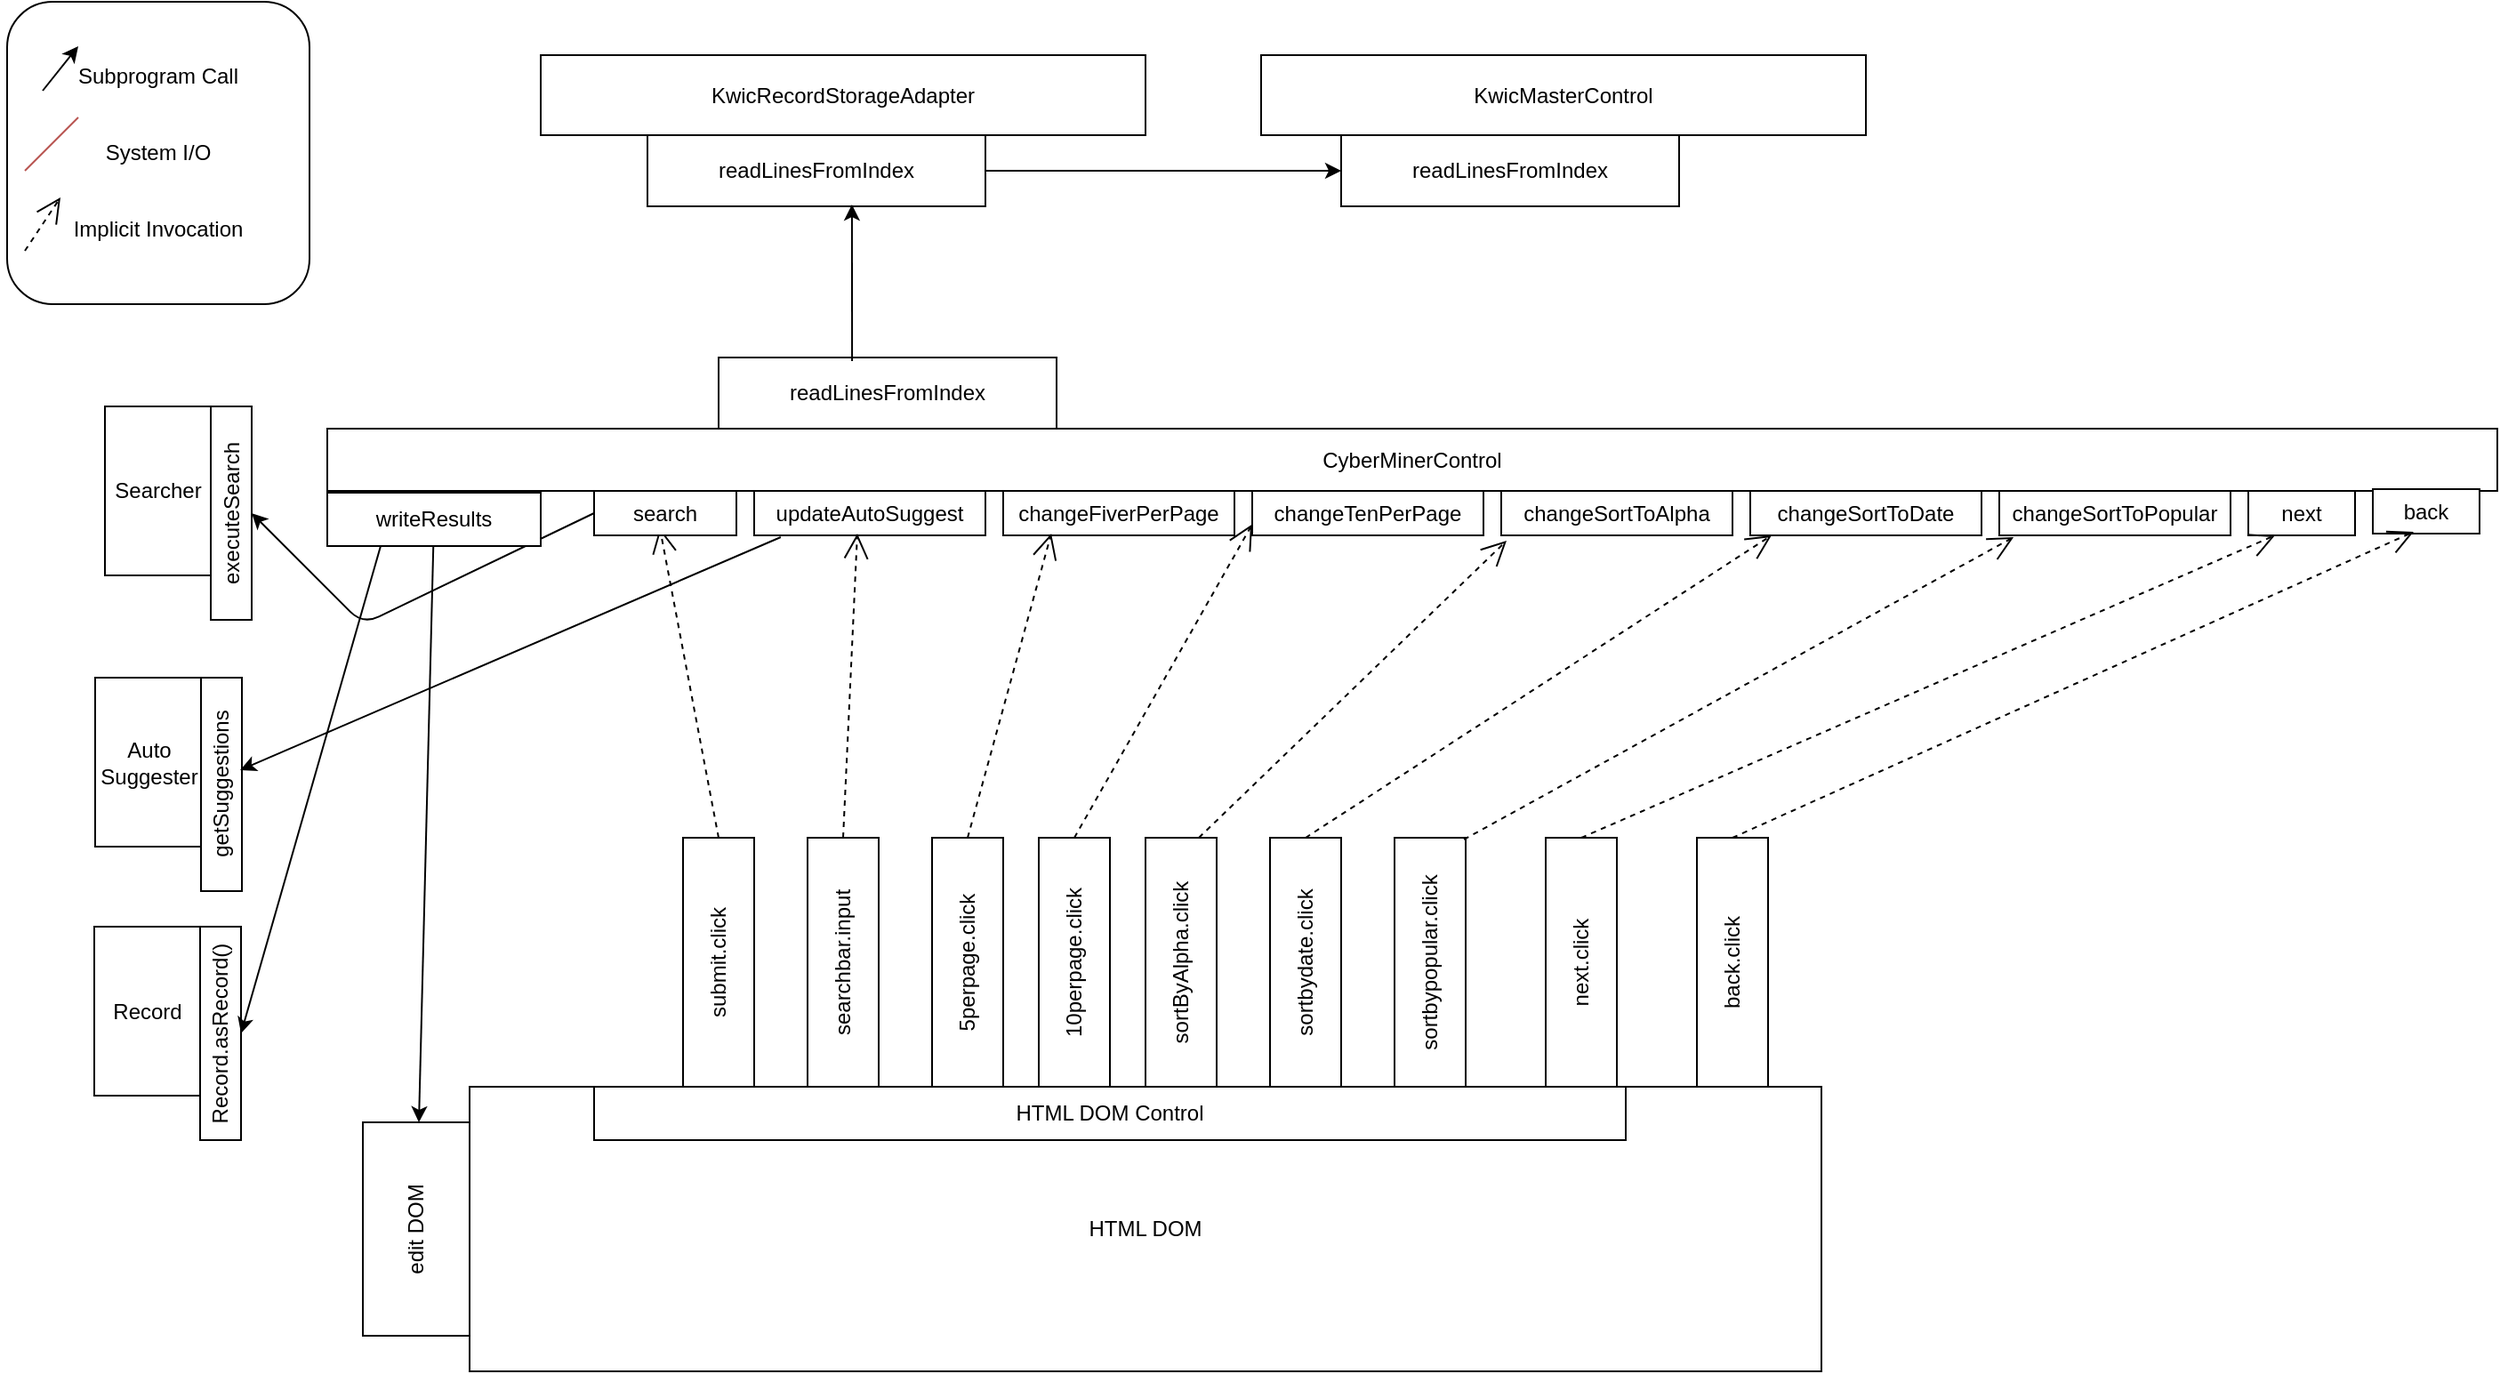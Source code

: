 <mxfile version="12.3.5" type="github" pages="1">
  <diagram id="KJq-rviZduDNF2qRuEym" name="Page-1">
    <mxGraphModel dx="1860" dy="782" grid="1" gridSize="10" guides="1" tooltips="1" connect="1" arrows="1" fold="1" page="1" pageScale="1" pageWidth="1600" pageHeight="1200" math="0" shadow="0">
      <root>
        <mxCell id="0"/>
        <mxCell id="1" parent="0"/>
        <mxCell id="HSlESZ4G94i-QzGAAVmZ-42" value="HTML DOM" style="rounded=0;whiteSpace=wrap;html=1;" vertex="1" parent="1">
          <mxGeometry x="320" y="630" width="760" height="160" as="geometry"/>
        </mxCell>
        <mxCell id="HSlESZ4G94i-QzGAAVmZ-2" value="Subprogram Call&lt;br&gt;&lt;br&gt;&lt;br&gt;System I/O&lt;br&gt;&lt;br&gt;&lt;br&gt;Implicit Invocation" style="rounded=1;whiteSpace=wrap;html=1;" vertex="1" parent="1">
          <mxGeometry x="60" y="20" width="170" height="170" as="geometry"/>
        </mxCell>
        <mxCell id="HSlESZ4G94i-QzGAAVmZ-3" value="" style="endArrow=classic;html=1;" edge="1" parent="1">
          <mxGeometry width="50" height="50" relative="1" as="geometry">
            <mxPoint x="80" y="70" as="sourcePoint"/>
            <mxPoint x="100" y="45" as="targetPoint"/>
          </mxGeometry>
        </mxCell>
        <mxCell id="HSlESZ4G94i-QzGAAVmZ-4" value="" style="endArrow=none;html=1;fillColor=#f8cecc;strokeColor=#b85450;endSize=9;startSize=9;" edge="1" parent="1">
          <mxGeometry width="50" height="50" relative="1" as="geometry">
            <mxPoint x="70" y="115" as="sourcePoint"/>
            <mxPoint x="100" y="85" as="targetPoint"/>
          </mxGeometry>
        </mxCell>
        <mxCell id="HSlESZ4G94i-QzGAAVmZ-7" value="" style="endArrow=open;endSize=12;dashed=1;html=1;" edge="1" parent="1">
          <mxGeometry width="160" relative="1" as="geometry">
            <mxPoint x="70" y="160" as="sourcePoint"/>
            <mxPoint x="90" y="130" as="targetPoint"/>
          </mxGeometry>
        </mxCell>
        <mxCell id="HSlESZ4G94i-QzGAAVmZ-8" value="CyberMinerControl" style="rounded=0;whiteSpace=wrap;html=1;" vertex="1" parent="1">
          <mxGeometry x="240" y="260" width="1220" height="35" as="geometry"/>
        </mxCell>
        <mxCell id="HSlESZ4G94i-QzGAAVmZ-9" value="HTML DOM Control" style="rounded=0;whiteSpace=wrap;html=1;" vertex="1" parent="1">
          <mxGeometry x="390" y="630" width="580" height="30" as="geometry"/>
        </mxCell>
        <mxCell id="HSlESZ4G94i-QzGAAVmZ-10" value="submit.click" style="rounded=0;whiteSpace=wrap;html=1;rotation=-90;" vertex="1" parent="1">
          <mxGeometry x="390" y="540" width="140" height="40" as="geometry"/>
        </mxCell>
        <mxCell id="HSlESZ4G94i-QzGAAVmZ-11" value="searchbar.input" style="rounded=0;whiteSpace=wrap;html=1;rotation=-90;" vertex="1" parent="1">
          <mxGeometry x="460" y="540" width="140" height="40" as="geometry"/>
        </mxCell>
        <mxCell id="HSlESZ4G94i-QzGAAVmZ-12" value="5perpage.click" style="rounded=0;whiteSpace=wrap;html=1;rotation=-90;" vertex="1" parent="1">
          <mxGeometry x="530" y="540" width="140" height="40" as="geometry"/>
        </mxCell>
        <mxCell id="HSlESZ4G94i-QzGAAVmZ-13" value="10perpage.click" style="rounded=0;whiteSpace=wrap;html=1;rotation=-90;" vertex="1" parent="1">
          <mxGeometry x="590" y="540" width="140" height="40" as="geometry"/>
        </mxCell>
        <mxCell id="HSlESZ4G94i-QzGAAVmZ-14" value="sortByAlpha.click" style="rounded=0;whiteSpace=wrap;html=1;rotation=-90;" vertex="1" parent="1">
          <mxGeometry x="650" y="540" width="140" height="40" as="geometry"/>
        </mxCell>
        <mxCell id="HSlESZ4G94i-QzGAAVmZ-15" value="sortbydate.click" style="rounded=0;whiteSpace=wrap;html=1;rotation=-90;" vertex="1" parent="1">
          <mxGeometry x="720" y="540" width="140" height="40" as="geometry"/>
        </mxCell>
        <mxCell id="HSlESZ4G94i-QzGAAVmZ-16" value="sortbypopular.click" style="rounded=0;whiteSpace=wrap;html=1;rotation=-90;" vertex="1" parent="1">
          <mxGeometry x="790" y="540" width="140" height="40" as="geometry"/>
        </mxCell>
        <mxCell id="HSlESZ4G94i-QzGAAVmZ-17" value="" style="endArrow=open;endSize=12;dashed=1;html=1;entryX=0.462;entryY=0.833;entryDx=0;entryDy=0;entryPerimeter=0;" edge="1" parent="1" target="HSlESZ4G94i-QzGAAVmZ-18">
          <mxGeometry width="160" relative="1" as="geometry">
            <mxPoint x="460" y="490" as="sourcePoint"/>
            <mxPoint x="470" y="290" as="targetPoint"/>
          </mxGeometry>
        </mxCell>
        <mxCell id="HSlESZ4G94i-QzGAAVmZ-18" value="search" style="rounded=0;whiteSpace=wrap;html=1;rotation=0;" vertex="1" parent="1">
          <mxGeometry x="390" y="295" width="80" height="25" as="geometry"/>
        </mxCell>
        <mxCell id="HSlESZ4G94i-QzGAAVmZ-21" value="KwicRecordStorageAdapter" style="rounded=0;whiteSpace=wrap;html=1;" vertex="1" parent="1">
          <mxGeometry x="360" y="50" width="340" height="45" as="geometry"/>
        </mxCell>
        <mxCell id="HSlESZ4G94i-QzGAAVmZ-22" value="updateAutoSuggest" style="rounded=0;whiteSpace=wrap;html=1;rotation=0;" vertex="1" parent="1">
          <mxGeometry x="480" y="295" width="130" height="25" as="geometry"/>
        </mxCell>
        <mxCell id="HSlESZ4G94i-QzGAAVmZ-23" value="changeFiverPerPage" style="rounded=0;whiteSpace=wrap;html=1;rotation=0;" vertex="1" parent="1">
          <mxGeometry x="620" y="295" width="130" height="25" as="geometry"/>
        </mxCell>
        <mxCell id="HSlESZ4G94i-QzGAAVmZ-24" value="changeTenPerPage" style="rounded=0;whiteSpace=wrap;html=1;rotation=0;" vertex="1" parent="1">
          <mxGeometry x="760" y="295" width="130" height="25" as="geometry"/>
        </mxCell>
        <mxCell id="HSlESZ4G94i-QzGAAVmZ-25" value="changeSortToAlpha" style="rounded=0;whiteSpace=wrap;html=1;rotation=0;" vertex="1" parent="1">
          <mxGeometry x="900" y="295" width="130" height="25" as="geometry"/>
        </mxCell>
        <mxCell id="HSlESZ4G94i-QzGAAVmZ-26" value="changeSortToDate" style="rounded=0;whiteSpace=wrap;html=1;rotation=0;" vertex="1" parent="1">
          <mxGeometry x="1040" y="295" width="130" height="25" as="geometry"/>
        </mxCell>
        <mxCell id="HSlESZ4G94i-QzGAAVmZ-27" value="changeSortToPopular" style="rounded=0;whiteSpace=wrap;html=1;rotation=0;" vertex="1" parent="1">
          <mxGeometry x="1180" y="295" width="130" height="25" as="geometry"/>
        </mxCell>
        <mxCell id="HSlESZ4G94i-QzGAAVmZ-28" value="" style="endArrow=open;endSize=12;dashed=1;html=1;entryX=0.446;entryY=0.96;entryDx=0;entryDy=0;entryPerimeter=0;exitX=1;exitY=0.5;exitDx=0;exitDy=0;" edge="1" parent="1" source="HSlESZ4G94i-QzGAAVmZ-11" target="HSlESZ4G94i-QzGAAVmZ-22">
          <mxGeometry width="160" relative="1" as="geometry">
            <mxPoint x="470" y="500" as="sourcePoint"/>
            <mxPoint x="436.96" y="325.825" as="targetPoint"/>
          </mxGeometry>
        </mxCell>
        <mxCell id="HSlESZ4G94i-QzGAAVmZ-29" value="" style="endArrow=open;endSize=12;dashed=1;html=1;entryX=0.208;entryY=0.96;entryDx=0;entryDy=0;entryPerimeter=0;exitX=1;exitY=0.5;exitDx=0;exitDy=0;" edge="1" parent="1" source="HSlESZ4G94i-QzGAAVmZ-12" target="HSlESZ4G94i-QzGAAVmZ-23">
          <mxGeometry width="160" relative="1" as="geometry">
            <mxPoint x="670" y="514" as="sourcePoint"/>
            <mxPoint x="636.96" y="339.825" as="targetPoint"/>
          </mxGeometry>
        </mxCell>
        <mxCell id="HSlESZ4G94i-QzGAAVmZ-30" value="" style="endArrow=open;endSize=12;dashed=1;html=1;entryX=0;entryY=0.75;entryDx=0;entryDy=0;exitX=1;exitY=0.5;exitDx=0;exitDy=0;" edge="1" parent="1" source="HSlESZ4G94i-QzGAAVmZ-13" target="HSlESZ4G94i-QzGAAVmZ-24">
          <mxGeometry width="160" relative="1" as="geometry">
            <mxPoint x="490" y="520" as="sourcePoint"/>
            <mxPoint x="456.96" y="345.825" as="targetPoint"/>
          </mxGeometry>
        </mxCell>
        <mxCell id="HSlESZ4G94i-QzGAAVmZ-31" value="" style="endArrow=open;endSize=12;dashed=1;html=1;entryX=0.023;entryY=1.12;entryDx=0;entryDy=0;entryPerimeter=0;exitX=1;exitY=0.75;exitDx=0;exitDy=0;" edge="1" parent="1" source="HSlESZ4G94i-QzGAAVmZ-14" target="HSlESZ4G94i-QzGAAVmZ-25">
          <mxGeometry width="160" relative="1" as="geometry">
            <mxPoint x="500" y="530" as="sourcePoint"/>
            <mxPoint x="466.96" y="355.825" as="targetPoint"/>
          </mxGeometry>
        </mxCell>
        <mxCell id="HSlESZ4G94i-QzGAAVmZ-32" value="" style="endArrow=open;endSize=12;dashed=1;html=1;entryX=0.092;entryY=1;entryDx=0;entryDy=0;entryPerimeter=0;exitX=1;exitY=0.5;exitDx=0;exitDy=0;" edge="1" parent="1" source="HSlESZ4G94i-QzGAAVmZ-15" target="HSlESZ4G94i-QzGAAVmZ-26">
          <mxGeometry width="160" relative="1" as="geometry">
            <mxPoint x="510" y="540" as="sourcePoint"/>
            <mxPoint x="476.96" y="365.825" as="targetPoint"/>
          </mxGeometry>
        </mxCell>
        <mxCell id="HSlESZ4G94i-QzGAAVmZ-33" value="" style="endArrow=open;endSize=12;dashed=1;html=1;entryX=0.062;entryY=1.04;entryDx=0;entryDy=0;entryPerimeter=0;exitX=0.993;exitY=0.975;exitDx=0;exitDy=0;exitPerimeter=0;" edge="1" parent="1" source="HSlESZ4G94i-QzGAAVmZ-16" target="HSlESZ4G94i-QzGAAVmZ-27">
          <mxGeometry width="160" relative="1" as="geometry">
            <mxPoint x="520" y="550" as="sourcePoint"/>
            <mxPoint x="486.96" y="375.825" as="targetPoint"/>
          </mxGeometry>
        </mxCell>
        <mxCell id="HSlESZ4G94i-QzGAAVmZ-34" value="readLinesFromIndex" style="rounded=0;whiteSpace=wrap;html=1;" vertex="1" parent="1">
          <mxGeometry x="460" y="220" width="190" height="40" as="geometry"/>
        </mxCell>
        <mxCell id="HSlESZ4G94i-QzGAAVmZ-36" value="readLinesFromIndex" style="rounded=0;whiteSpace=wrap;html=1;" vertex="1" parent="1">
          <mxGeometry x="420" y="95" width="190" height="40" as="geometry"/>
        </mxCell>
        <mxCell id="HSlESZ4G94i-QzGAAVmZ-37" value="Searcher" style="rounded=0;whiteSpace=wrap;html=1;rotation=0;" vertex="1" parent="1">
          <mxGeometry x="115" y="247.5" width="60" height="95" as="geometry"/>
        </mxCell>
        <mxCell id="HSlESZ4G94i-QzGAAVmZ-38" value="executeSearch" style="rounded=0;whiteSpace=wrap;html=1;rotation=-90;" vertex="1" parent="1">
          <mxGeometry x="126" y="296" width="120" height="23" as="geometry"/>
        </mxCell>
        <mxCell id="HSlESZ4G94i-QzGAAVmZ-40" value="" style="endArrow=classic;html=1;exitX=0;exitY=0.5;exitDx=0;exitDy=0;entryX=0.5;entryY=1;entryDx=0;entryDy=0;" edge="1" parent="1" source="HSlESZ4G94i-QzGAAVmZ-18" target="HSlESZ4G94i-QzGAAVmZ-38">
          <mxGeometry width="50" height="50" relative="1" as="geometry">
            <mxPoint x="60" y="730" as="sourcePoint"/>
            <mxPoint x="110" y="680" as="targetPoint"/>
            <Array as="points">
              <mxPoint x="260" y="370"/>
            </Array>
          </mxGeometry>
        </mxCell>
        <mxCell id="HSlESZ4G94i-QzGAAVmZ-43" value="writeResults" style="rounded=0;whiteSpace=wrap;html=1;" vertex="1" parent="1">
          <mxGeometry x="240" y="296" width="120" height="30" as="geometry"/>
        </mxCell>
        <mxCell id="HSlESZ4G94i-QzGAAVmZ-44" value="" style="endArrow=classic;html=1;" edge="1" parent="1" source="HSlESZ4G94i-QzGAAVmZ-43" target="HSlESZ4G94i-QzGAAVmZ-45">
          <mxGeometry width="50" height="50" relative="1" as="geometry">
            <mxPoint x="290" y="330" as="sourcePoint"/>
            <mxPoint x="280" y="680" as="targetPoint"/>
          </mxGeometry>
        </mxCell>
        <mxCell id="HSlESZ4G94i-QzGAAVmZ-45" value="edit DOM" style="rounded=0;whiteSpace=wrap;html=1;rotation=-90;" vertex="1" parent="1">
          <mxGeometry x="230" y="680" width="120" height="60" as="geometry"/>
        </mxCell>
        <mxCell id="HSlESZ4G94i-QzGAAVmZ-46" value="Auto&lt;br&gt;Suggester" style="rounded=0;whiteSpace=wrap;html=1;rotation=0;" vertex="1" parent="1">
          <mxGeometry x="109.5" y="400" width="60" height="95" as="geometry"/>
        </mxCell>
        <mxCell id="HSlESZ4G94i-QzGAAVmZ-47" value="getSuggestions" style="rounded=0;whiteSpace=wrap;html=1;rotation=-90;" vertex="1" parent="1">
          <mxGeometry x="120.5" y="448.5" width="120" height="23" as="geometry"/>
        </mxCell>
        <mxCell id="HSlESZ4G94i-QzGAAVmZ-48" value="" style="endArrow=classic;html=1;exitX=0.115;exitY=1.04;exitDx=0;exitDy=0;exitPerimeter=0;entryX=0.567;entryY=0.957;entryDx=0;entryDy=0;entryPerimeter=0;" edge="1" parent="1" source="HSlESZ4G94i-QzGAAVmZ-22" target="HSlESZ4G94i-QzGAAVmZ-47">
          <mxGeometry width="50" height="50" relative="1" as="geometry">
            <mxPoint x="60" y="860" as="sourcePoint"/>
            <mxPoint x="110" y="810" as="targetPoint"/>
          </mxGeometry>
        </mxCell>
        <mxCell id="HSlESZ4G94i-QzGAAVmZ-49" value="Record" style="rounded=0;whiteSpace=wrap;html=1;rotation=0;" vertex="1" parent="1">
          <mxGeometry x="109" y="540" width="60" height="95" as="geometry"/>
        </mxCell>
        <mxCell id="HSlESZ4G94i-QzGAAVmZ-50" value="Record.asRecord()" style="rounded=0;whiteSpace=wrap;html=1;rotation=-90;" vertex="1" parent="1">
          <mxGeometry x="120" y="588.5" width="120" height="23" as="geometry"/>
        </mxCell>
        <mxCell id="HSlESZ4G94i-QzGAAVmZ-51" value="" style="endArrow=classic;html=1;exitX=0.25;exitY=1;exitDx=0;exitDy=0;entryX=0.5;entryY=1;entryDx=0;entryDy=0;" edge="1" parent="1" source="HSlESZ4G94i-QzGAAVmZ-43" target="HSlESZ4G94i-QzGAAVmZ-50">
          <mxGeometry width="50" height="50" relative="1" as="geometry">
            <mxPoint x="309.624" y="336" as="sourcePoint"/>
            <mxPoint x="301.504" y="660" as="targetPoint"/>
          </mxGeometry>
        </mxCell>
        <mxCell id="HSlESZ4G94i-QzGAAVmZ-52" value="KwicMasterControl" style="rounded=0;whiteSpace=wrap;html=1;" vertex="1" parent="1">
          <mxGeometry x="765" y="50" width="340" height="45" as="geometry"/>
        </mxCell>
        <mxCell id="HSlESZ4G94i-QzGAAVmZ-53" value="readLinesFromIndex" style="rounded=0;whiteSpace=wrap;html=1;" vertex="1" parent="1">
          <mxGeometry x="810" y="95" width="190" height="40" as="geometry"/>
        </mxCell>
        <mxCell id="HSlESZ4G94i-QzGAAVmZ-54" value="" style="endArrow=classic;html=1;exitX=0.395;exitY=0.05;exitDx=0;exitDy=0;exitPerimeter=0;entryX=0.605;entryY=0.975;entryDx=0;entryDy=0;entryPerimeter=0;" edge="1" parent="1" source="HSlESZ4G94i-QzGAAVmZ-34" target="HSlESZ4G94i-QzGAAVmZ-36">
          <mxGeometry width="50" height="50" relative="1" as="geometry">
            <mxPoint x="60" y="860" as="sourcePoint"/>
            <mxPoint x="110" y="810" as="targetPoint"/>
          </mxGeometry>
        </mxCell>
        <mxCell id="HSlESZ4G94i-QzGAAVmZ-55" value="" style="endArrow=classic;html=1;exitX=1;exitY=0.5;exitDx=0;exitDy=0;entryX=0;entryY=0.5;entryDx=0;entryDy=0;" edge="1" parent="1" source="HSlESZ4G94i-QzGAAVmZ-36" target="HSlESZ4G94i-QzGAAVmZ-53">
          <mxGeometry width="50" height="50" relative="1" as="geometry">
            <mxPoint x="545.05" y="232" as="sourcePoint"/>
            <mxPoint x="544.95" y="144" as="targetPoint"/>
          </mxGeometry>
        </mxCell>
        <mxCell id="HSlESZ4G94i-QzGAAVmZ-56" value="next.click" style="rounded=0;whiteSpace=wrap;html=1;rotation=-90;" vertex="1" parent="1">
          <mxGeometry x="875" y="540" width="140" height="40" as="geometry"/>
        </mxCell>
        <mxCell id="HSlESZ4G94i-QzGAAVmZ-57" value="back.click" style="rounded=0;whiteSpace=wrap;html=1;rotation=-90;" vertex="1" parent="1">
          <mxGeometry x="960" y="540" width="140" height="40" as="geometry"/>
        </mxCell>
        <mxCell id="HSlESZ4G94i-QzGAAVmZ-58" value="next" style="rounded=0;whiteSpace=wrap;html=1;rotation=0;" vertex="1" parent="1">
          <mxGeometry x="1320" y="295" width="60" height="25" as="geometry"/>
        </mxCell>
        <mxCell id="HSlESZ4G94i-QzGAAVmZ-59" value="back" style="rounded=0;whiteSpace=wrap;html=1;rotation=0;" vertex="1" parent="1">
          <mxGeometry x="1390" y="294" width="60" height="25" as="geometry"/>
        </mxCell>
        <mxCell id="HSlESZ4G94i-QzGAAVmZ-60" value="" style="endArrow=open;endSize=12;dashed=1;html=1;entryX=0.25;entryY=1;entryDx=0;entryDy=0;exitX=1;exitY=0.5;exitDx=0;exitDy=0;" edge="1" parent="1" source="HSlESZ4G94i-QzGAAVmZ-56" target="HSlESZ4G94i-QzGAAVmZ-58">
          <mxGeometry width="160" relative="1" as="geometry">
            <mxPoint x="889" y="500.98" as="sourcePoint"/>
            <mxPoint x="1198.06" y="331" as="targetPoint"/>
          </mxGeometry>
        </mxCell>
        <mxCell id="HSlESZ4G94i-QzGAAVmZ-61" value="" style="endArrow=open;endSize=12;dashed=1;html=1;entryX=0.383;entryY=0.96;entryDx=0;entryDy=0;entryPerimeter=0;exitX=1;exitY=0.5;exitDx=0;exitDy=0;" edge="1" parent="1" source="HSlESZ4G94i-QzGAAVmZ-57" target="HSlESZ4G94i-QzGAAVmZ-59">
          <mxGeometry width="160" relative="1" as="geometry">
            <mxPoint x="899" y="510.98" as="sourcePoint"/>
            <mxPoint x="1208.06" y="341" as="targetPoint"/>
          </mxGeometry>
        </mxCell>
      </root>
    </mxGraphModel>
  </diagram>
</mxfile>
